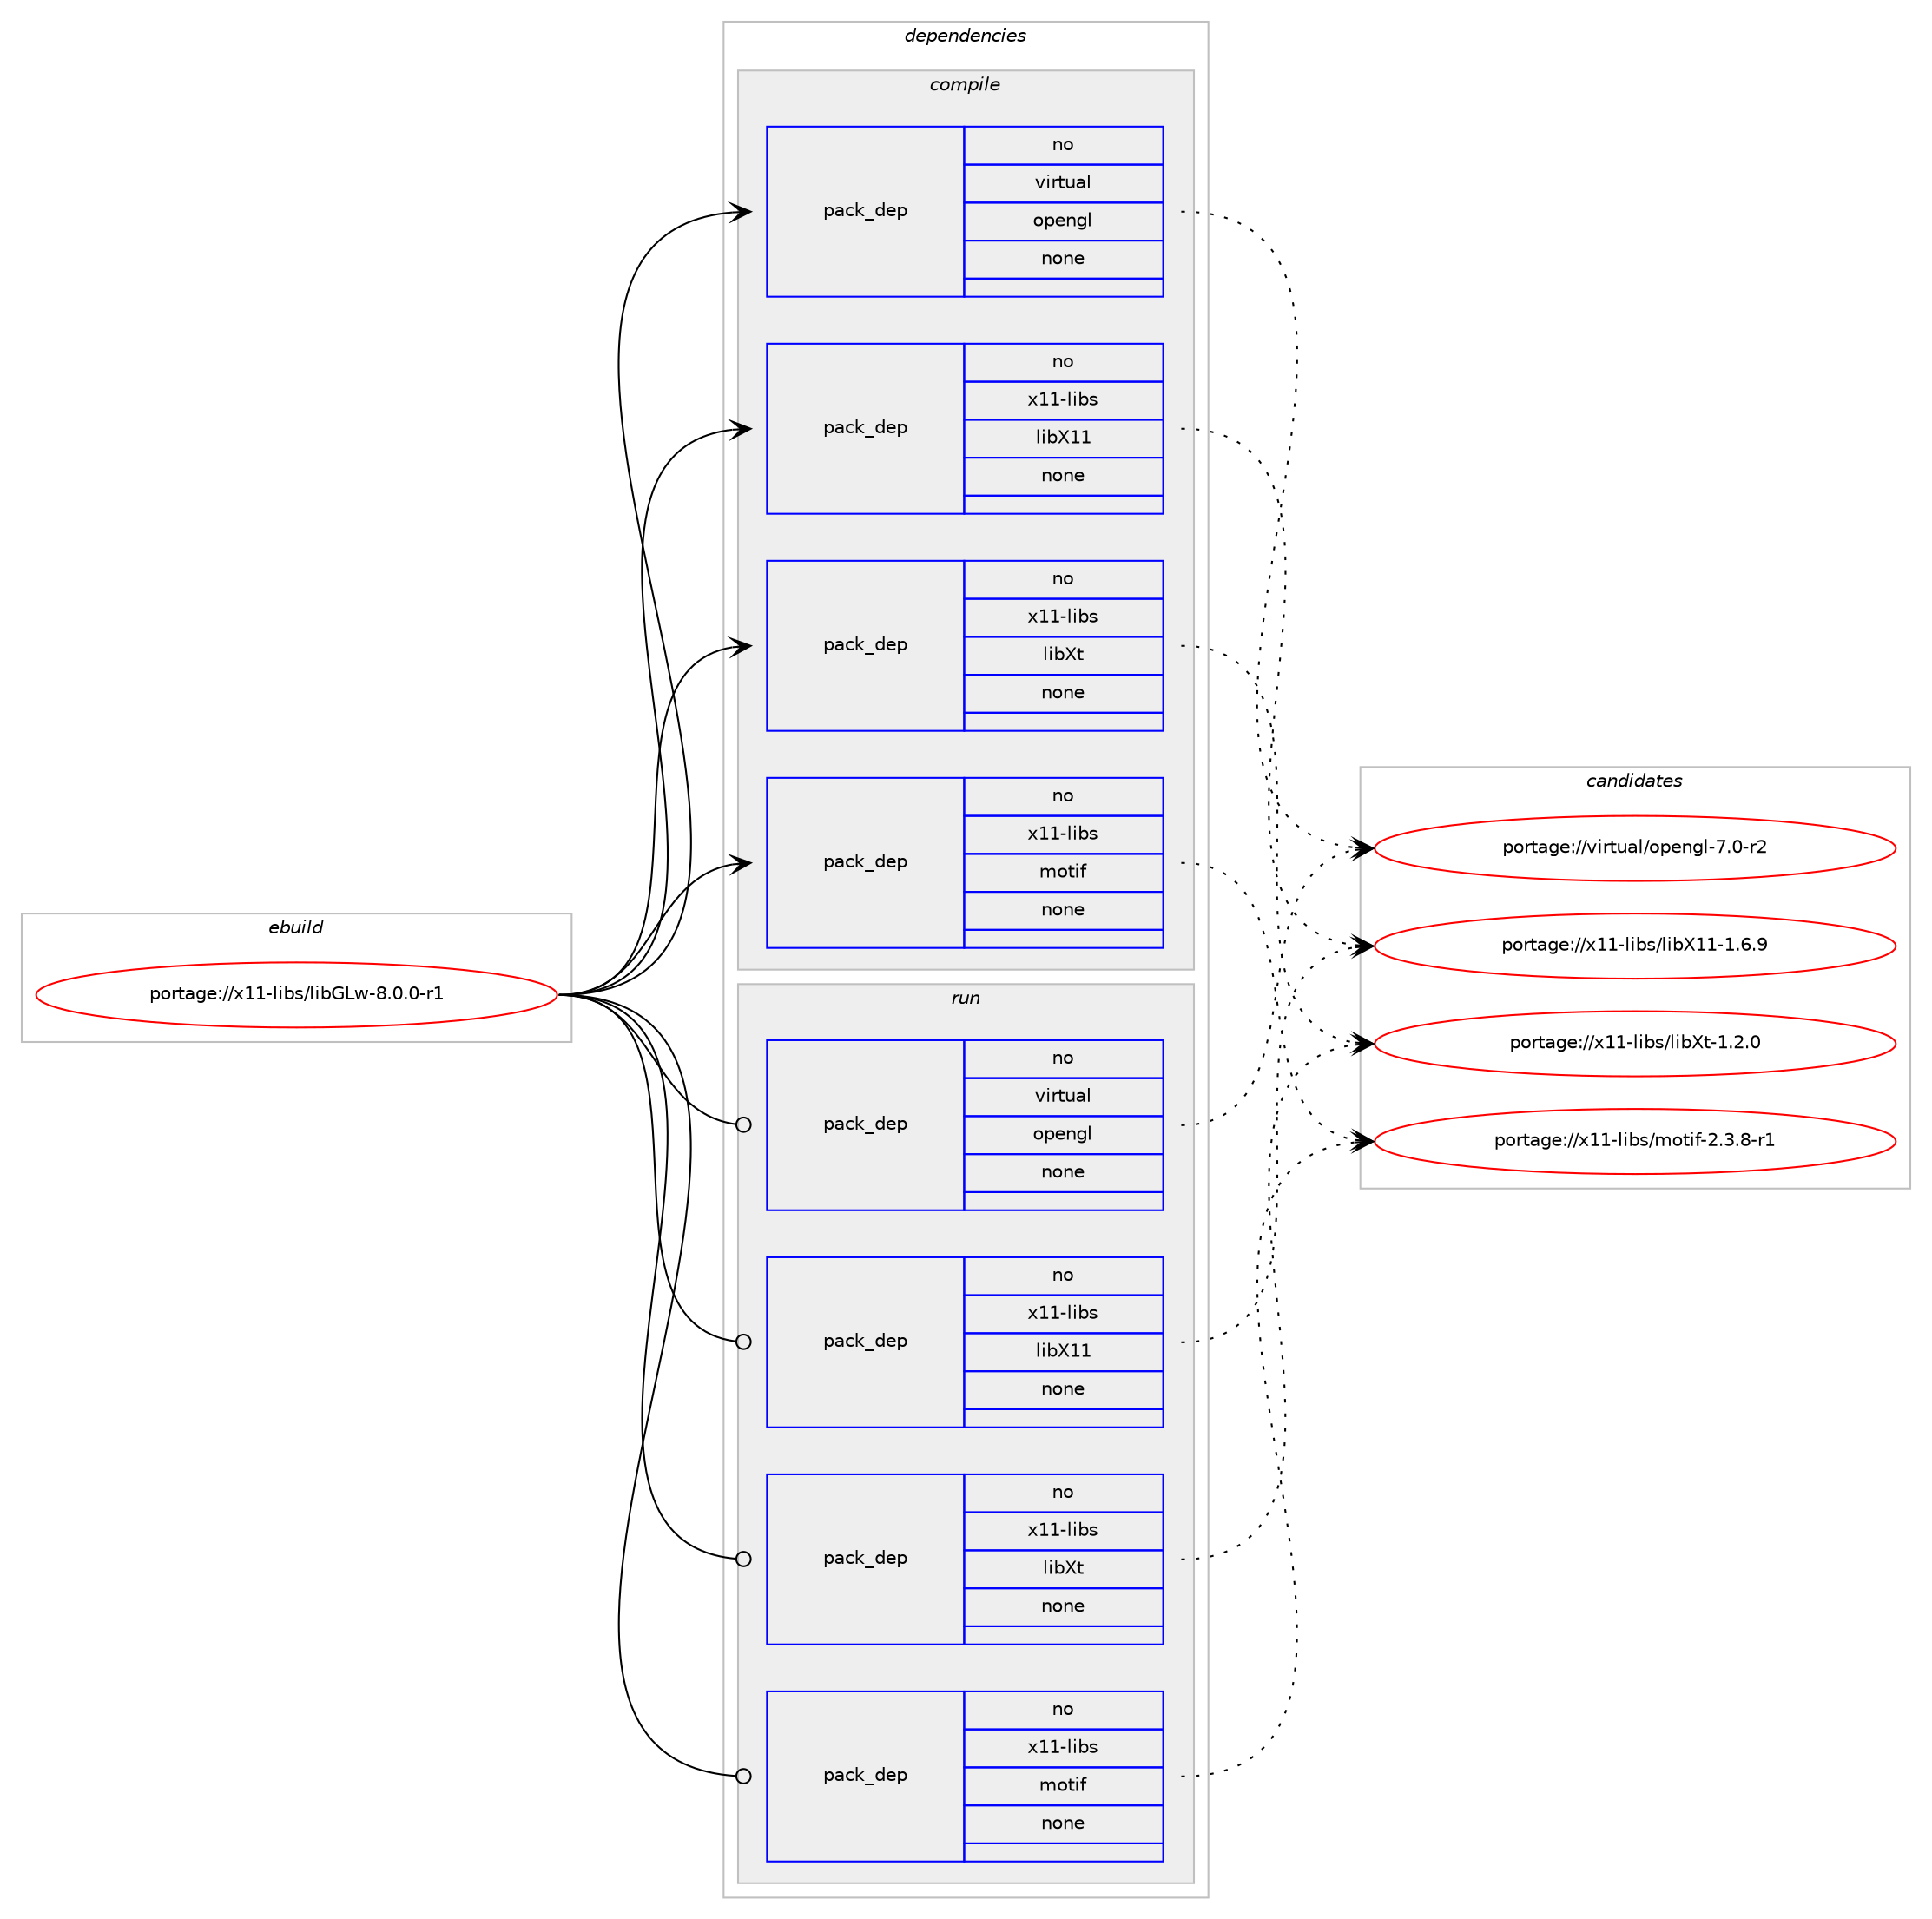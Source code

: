 digraph prolog {

# *************
# Graph options
# *************

newrank=true;
concentrate=true;
compound=true;
graph [rankdir=LR,fontname=Helvetica,fontsize=10,ranksep=1.5];#, ranksep=2.5, nodesep=0.2];
edge  [arrowhead=vee];
node  [fontname=Helvetica,fontsize=10];

# **********
# The ebuild
# **********

subgraph cluster_leftcol {
color=gray;
rank=same;
label=<<i>ebuild</i>>;
id [label="portage://x11-libs/libGLw-8.0.0-r1", color=red, width=4, href="../x11-libs/libGLw-8.0.0-r1.svg"];
}

# ****************
# The dependencies
# ****************

subgraph cluster_midcol {
color=gray;
label=<<i>dependencies</i>>;
subgraph cluster_compile {
fillcolor="#eeeeee";
style=filled;
label=<<i>compile</i>>;
subgraph pack2133 {
dependency2422 [label=<<TABLE BORDER="0" CELLBORDER="1" CELLSPACING="0" CELLPADDING="4" WIDTH="220"><TR><TD ROWSPAN="6" CELLPADDING="30">pack_dep</TD></TR><TR><TD WIDTH="110">no</TD></TR><TR><TD>virtual</TD></TR><TR><TD>opengl</TD></TR><TR><TD>none</TD></TR><TR><TD></TD></TR></TABLE>>, shape=none, color=blue];
}
id:e -> dependency2422:w [weight=20,style="solid",arrowhead="vee"];
subgraph pack2134 {
dependency2423 [label=<<TABLE BORDER="0" CELLBORDER="1" CELLSPACING="0" CELLPADDING="4" WIDTH="220"><TR><TD ROWSPAN="6" CELLPADDING="30">pack_dep</TD></TR><TR><TD WIDTH="110">no</TD></TR><TR><TD>x11-libs</TD></TR><TR><TD>libX11</TD></TR><TR><TD>none</TD></TR><TR><TD></TD></TR></TABLE>>, shape=none, color=blue];
}
id:e -> dependency2423:w [weight=20,style="solid",arrowhead="vee"];
subgraph pack2135 {
dependency2424 [label=<<TABLE BORDER="0" CELLBORDER="1" CELLSPACING="0" CELLPADDING="4" WIDTH="220"><TR><TD ROWSPAN="6" CELLPADDING="30">pack_dep</TD></TR><TR><TD WIDTH="110">no</TD></TR><TR><TD>x11-libs</TD></TR><TR><TD>libXt</TD></TR><TR><TD>none</TD></TR><TR><TD></TD></TR></TABLE>>, shape=none, color=blue];
}
id:e -> dependency2424:w [weight=20,style="solid",arrowhead="vee"];
subgraph pack2136 {
dependency2425 [label=<<TABLE BORDER="0" CELLBORDER="1" CELLSPACING="0" CELLPADDING="4" WIDTH="220"><TR><TD ROWSPAN="6" CELLPADDING="30">pack_dep</TD></TR><TR><TD WIDTH="110">no</TD></TR><TR><TD>x11-libs</TD></TR><TR><TD>motif</TD></TR><TR><TD>none</TD></TR><TR><TD></TD></TR></TABLE>>, shape=none, color=blue];
}
id:e -> dependency2425:w [weight=20,style="solid",arrowhead="vee"];
}
subgraph cluster_compileandrun {
fillcolor="#eeeeee";
style=filled;
label=<<i>compile and run</i>>;
}
subgraph cluster_run {
fillcolor="#eeeeee";
style=filled;
label=<<i>run</i>>;
subgraph pack2137 {
dependency2426 [label=<<TABLE BORDER="0" CELLBORDER="1" CELLSPACING="0" CELLPADDING="4" WIDTH="220"><TR><TD ROWSPAN="6" CELLPADDING="30">pack_dep</TD></TR><TR><TD WIDTH="110">no</TD></TR><TR><TD>virtual</TD></TR><TR><TD>opengl</TD></TR><TR><TD>none</TD></TR><TR><TD></TD></TR></TABLE>>, shape=none, color=blue];
}
id:e -> dependency2426:w [weight=20,style="solid",arrowhead="odot"];
subgraph pack2138 {
dependency2427 [label=<<TABLE BORDER="0" CELLBORDER="1" CELLSPACING="0" CELLPADDING="4" WIDTH="220"><TR><TD ROWSPAN="6" CELLPADDING="30">pack_dep</TD></TR><TR><TD WIDTH="110">no</TD></TR><TR><TD>x11-libs</TD></TR><TR><TD>libX11</TD></TR><TR><TD>none</TD></TR><TR><TD></TD></TR></TABLE>>, shape=none, color=blue];
}
id:e -> dependency2427:w [weight=20,style="solid",arrowhead="odot"];
subgraph pack2139 {
dependency2428 [label=<<TABLE BORDER="0" CELLBORDER="1" CELLSPACING="0" CELLPADDING="4" WIDTH="220"><TR><TD ROWSPAN="6" CELLPADDING="30">pack_dep</TD></TR><TR><TD WIDTH="110">no</TD></TR><TR><TD>x11-libs</TD></TR><TR><TD>libXt</TD></TR><TR><TD>none</TD></TR><TR><TD></TD></TR></TABLE>>, shape=none, color=blue];
}
id:e -> dependency2428:w [weight=20,style="solid",arrowhead="odot"];
subgraph pack2140 {
dependency2429 [label=<<TABLE BORDER="0" CELLBORDER="1" CELLSPACING="0" CELLPADDING="4" WIDTH="220"><TR><TD ROWSPAN="6" CELLPADDING="30">pack_dep</TD></TR><TR><TD WIDTH="110">no</TD></TR><TR><TD>x11-libs</TD></TR><TR><TD>motif</TD></TR><TR><TD>none</TD></TR><TR><TD></TD></TR></TABLE>>, shape=none, color=blue];
}
id:e -> dependency2429:w [weight=20,style="solid",arrowhead="odot"];
}
}

# **************
# The candidates
# **************

subgraph cluster_choices {
rank=same;
color=gray;
label=<<i>candidates</i>>;

subgraph choice2133 {
color=black;
nodesep=1;
choice1181051141161179710847111112101110103108455546484511450 [label="portage://virtual/opengl-7.0-r2", color=red, width=4,href="../virtual/opengl-7.0-r2.svg"];
dependency2422:e -> choice1181051141161179710847111112101110103108455546484511450:w [style=dotted,weight="100"];
}
subgraph choice2134 {
color=black;
nodesep=1;
choice120494945108105981154710810598884949454946544657 [label="portage://x11-libs/libX11-1.6.9", color=red, width=4,href="../x11-libs/libX11-1.6.9.svg"];
dependency2423:e -> choice120494945108105981154710810598884949454946544657:w [style=dotted,weight="100"];
}
subgraph choice2135 {
color=black;
nodesep=1;
choice12049494510810598115471081059888116454946504648 [label="portage://x11-libs/libXt-1.2.0", color=red, width=4,href="../x11-libs/libXt-1.2.0.svg"];
dependency2424:e -> choice12049494510810598115471081059888116454946504648:w [style=dotted,weight="100"];
}
subgraph choice2136 {
color=black;
nodesep=1;
choice12049494510810598115471091111161051024550465146564511449 [label="portage://x11-libs/motif-2.3.8-r1", color=red, width=4,href="../x11-libs/motif-2.3.8-r1.svg"];
dependency2425:e -> choice12049494510810598115471091111161051024550465146564511449:w [style=dotted,weight="100"];
}
subgraph choice2137 {
color=black;
nodesep=1;
choice1181051141161179710847111112101110103108455546484511450 [label="portage://virtual/opengl-7.0-r2", color=red, width=4,href="../virtual/opengl-7.0-r2.svg"];
dependency2426:e -> choice1181051141161179710847111112101110103108455546484511450:w [style=dotted,weight="100"];
}
subgraph choice2138 {
color=black;
nodesep=1;
choice120494945108105981154710810598884949454946544657 [label="portage://x11-libs/libX11-1.6.9", color=red, width=4,href="../x11-libs/libX11-1.6.9.svg"];
dependency2427:e -> choice120494945108105981154710810598884949454946544657:w [style=dotted,weight="100"];
}
subgraph choice2139 {
color=black;
nodesep=1;
choice12049494510810598115471081059888116454946504648 [label="portage://x11-libs/libXt-1.2.0", color=red, width=4,href="../x11-libs/libXt-1.2.0.svg"];
dependency2428:e -> choice12049494510810598115471081059888116454946504648:w [style=dotted,weight="100"];
}
subgraph choice2140 {
color=black;
nodesep=1;
choice12049494510810598115471091111161051024550465146564511449 [label="portage://x11-libs/motif-2.3.8-r1", color=red, width=4,href="../x11-libs/motif-2.3.8-r1.svg"];
dependency2429:e -> choice12049494510810598115471091111161051024550465146564511449:w [style=dotted,weight="100"];
}
}

}
